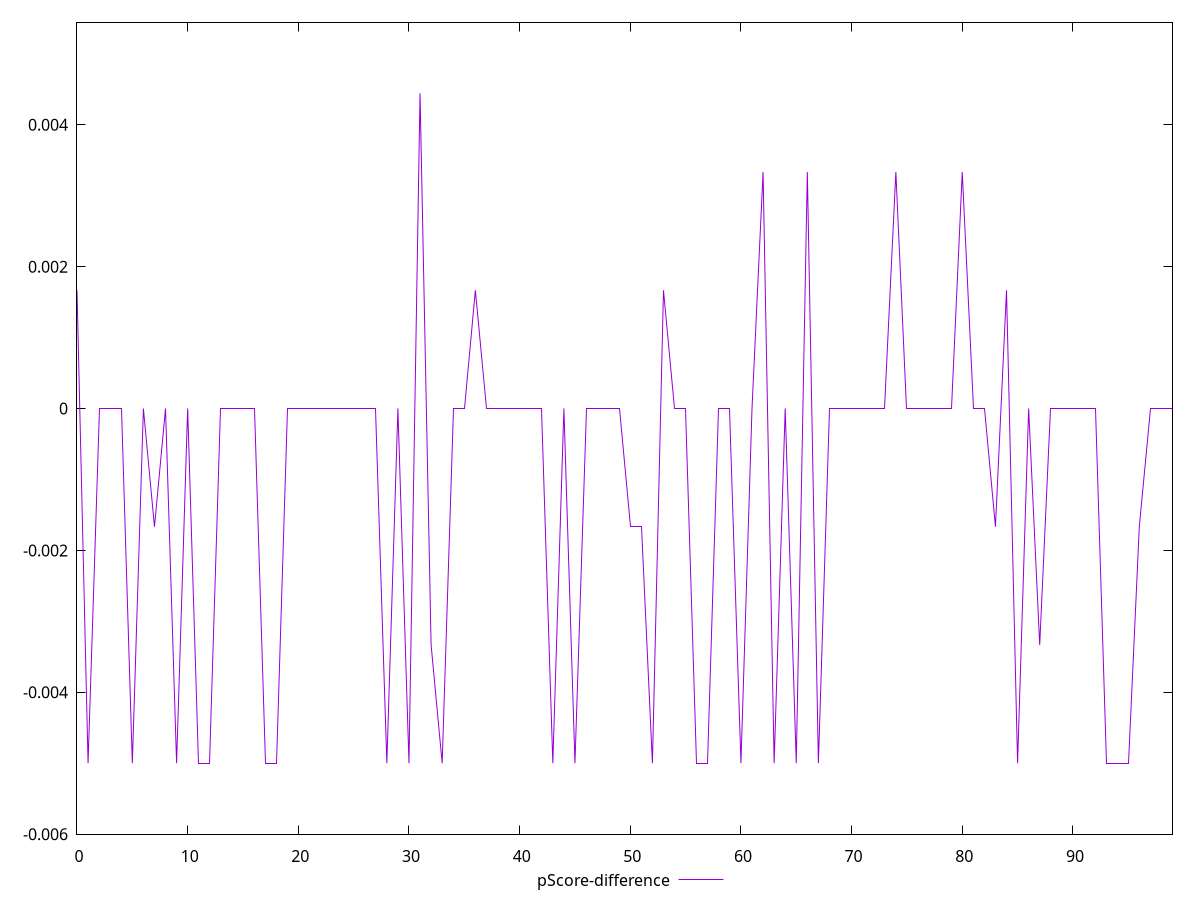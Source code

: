 reset

$pScoreDifference <<EOF
0 0.0016666666666667052
1 -0.0050000000000000044
2 0
3 0
4 0
5 -0.0050000000000000044
6 0
7 -0.0016666666666665941
8 0
9 -0.0050000000000000044
10 0
11 -0.0050000000000000044
12 -0.0050000000000000044
13 0
14 0
15 0
16 0
17 -0.0050000000000000044
18 -0.0050000000000000044
19 0
20 0
21 0
22 0
23 0
24 0
25 0
26 0
27 0
28 -0.0050000000000000044
29 0
30 -0.0050000000000000044
31 0.004444444444444473
32 -0.0033333333333332993
33 -0.0050000000000000044
34 0
35 0
36 0.0016666666666667052
37 0
38 0
39 0
40 0
41 0
42 0
43 -0.0050000000000000044
44 0
45 -0.0050000000000000044
46 0
47 0
48 0
49 0
50 -0.0016666666666667052
51 -0.0016666666666667052
52 -0.0050000000000000044
53 0.0016666666666665941
54 0
55 0
56 -0.0050000000000000044
57 -0.0050000000000000044
58 0
59 0
60 -0.0050000000000000044
61 0
62 0.0033333333333332993
63 -0.0050000000000000044
64 0
65 -0.0050000000000000044
66 0.0033333333333332993
67 -0.0050000000000000044
68 0
69 0
70 0
71 0
72 0
73 0
74 0.0033333333333332993
75 0
76 0
77 0
78 0
79 0
80 0.0033333333333332993
81 0
82 0
83 -0.0016666666666667052
84 0.0016666666666667052
85 -0.0050000000000000044
86 0
87 -0.0033333333333334103
88 0
89 0
90 0
91 0
92 0
93 -0.0050000000000000044
94 -0.0050000000000000044
95 -0.0050000000000000044
96 -0.0016666666666665941
97 0
98 0
99 0
EOF

set key outside below
set xrange [0:99]
set yrange [-0.0060000000000000045:0.005444444444444473]
set trange [-0.0060000000000000045:0.005444444444444473]
set terminal svg size 640, 500 enhanced background rgb 'white'
set output "report_00013_2021-02-09T12-04-24.940Z/unminified-javascript/samples/pages/pScore-difference/values.svg"

plot $pScoreDifference title "pScore-difference" with line

reset
